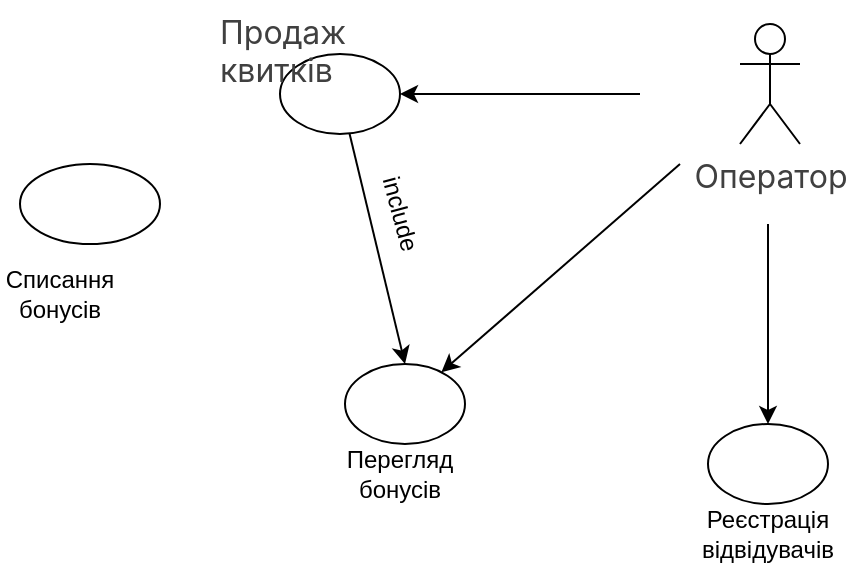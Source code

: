 <mxfile version="26.2.9">
  <diagram name="Страница — 1" id="f2EU9RHVg8o36uQRQkDq">
    <mxGraphModel dx="597" dy="301" grid="1" gridSize="10" guides="1" tooltips="1" connect="1" arrows="1" fold="1" page="1" pageScale="1" pageWidth="827" pageHeight="1169" math="0" shadow="0">
      <root>
        <mxCell id="0" />
        <mxCell id="1" parent="0" />
        <mxCell id="1vwnctDQKUdh7tnGA642-1" value="&lt;div style=&quot;text-align: left;&quot;&gt;&lt;font face=&quot;DeepSeek-CJK-patch, Inter, system-ui, -apple-system, BlinkMacSystemFont, Segoe UI, Roboto, Noto Sans, Ubuntu, Cantarell, Helvetica Neue, Oxygen, Open Sans, sans-serif&quot; color=&quot;#404040&quot;&gt;&lt;span style=&quot;font-size: 16.002px; text-wrap-mode: wrap;&quot;&gt;Оператор&lt;/span&gt;&lt;/font&gt;&lt;/div&gt;" style="shape=umlActor;verticalLabelPosition=bottom;verticalAlign=top;html=1;outlineConnect=0;" vertex="1" parent="1">
          <mxGeometry x="430" y="200" width="30" height="60" as="geometry" />
        </mxCell>
        <mxCell id="1vwnctDQKUdh7tnGA642-2" value="" style="ellipse;whiteSpace=wrap;html=1;" vertex="1" parent="1">
          <mxGeometry x="200" y="215" width="60" height="40" as="geometry" />
        </mxCell>
        <mxCell id="1vwnctDQKUdh7tnGA642-3" value="" style="ellipse;whiteSpace=wrap;html=1;" vertex="1" parent="1">
          <mxGeometry x="232.5" y="370" width="60" height="40" as="geometry" />
        </mxCell>
        <mxCell id="1vwnctDQKUdh7tnGA642-4" value="" style="ellipse;whiteSpace=wrap;html=1;" vertex="1" parent="1">
          <mxGeometry x="414" y="400" width="60" height="40" as="geometry" />
        </mxCell>
        <mxCell id="1vwnctDQKUdh7tnGA642-6" value="&lt;span style=&quot;color: rgb(64, 64, 64); font-family: DeepSeek-CJK-patch, Inter, system-ui, -apple-system, BlinkMacSystemFont, &amp;quot;Segoe UI&amp;quot;, Roboto, &amp;quot;Noto Sans&amp;quot;, Ubuntu, Cantarell, &amp;quot;Helvetica Neue&amp;quot;, Oxygen, &amp;quot;Open Sans&amp;quot;, sans-serif; font-size: 16.002px; font-style: normal; font-variant-ligatures: normal; font-variant-caps: normal; font-weight: 400; letter-spacing: normal; orphans: 2; text-align: left; text-indent: 0px; text-transform: none; widows: 2; word-spacing: 0px; -webkit-text-stroke-width: 0px; white-space: normal; text-decoration-thickness: initial; text-decoration-style: initial; text-decoration-color: initial; display: inline !important; float: none;&quot;&gt;Продаж квитків&lt;/span&gt;" style="text;whiteSpace=wrap;html=1;" vertex="1" parent="1">
          <mxGeometry x="167.5" y="188" width="125" height="40" as="geometry" />
        </mxCell>
        <mxCell id="1vwnctDQKUdh7tnGA642-10" value="" style="endArrow=classic;html=1;rounded=0;entryX=1;entryY=0.5;entryDx=0;entryDy=0;" edge="1" parent="1" target="1vwnctDQKUdh7tnGA642-2">
          <mxGeometry width="50" height="50" relative="1" as="geometry">
            <mxPoint x="380" y="235" as="sourcePoint" />
            <mxPoint x="280" y="230" as="targetPoint" />
          </mxGeometry>
        </mxCell>
        <mxCell id="1vwnctDQKUdh7tnGA642-11" value="" style="endArrow=classic;html=1;rounded=0;" edge="1" parent="1" target="1vwnctDQKUdh7tnGA642-3">
          <mxGeometry width="50" height="50" relative="1" as="geometry">
            <mxPoint x="400" y="270" as="sourcePoint" />
            <mxPoint x="270" y="410" as="targetPoint" />
          </mxGeometry>
        </mxCell>
        <mxCell id="1vwnctDQKUdh7tnGA642-12" value="Перегляд бонусів" style="text;html=1;align=center;verticalAlign=middle;whiteSpace=wrap;rounded=0;" vertex="1" parent="1">
          <mxGeometry x="230" y="410" width="60" height="30" as="geometry" />
        </mxCell>
        <mxCell id="1vwnctDQKUdh7tnGA642-14" value="" style="endArrow=classic;html=1;rounded=0;entryX=0.5;entryY=0;entryDx=0;entryDy=0;" edge="1" parent="1" target="1vwnctDQKUdh7tnGA642-4">
          <mxGeometry width="50" height="50" relative="1" as="geometry">
            <mxPoint x="444" y="300" as="sourcePoint" />
            <mxPoint x="550" y="350" as="targetPoint" />
          </mxGeometry>
        </mxCell>
        <mxCell id="1vwnctDQKUdh7tnGA642-15" value="Реєстрація відвідувачів" style="text;html=1;align=center;verticalAlign=middle;whiteSpace=wrap;rounded=0;" vertex="1" parent="1">
          <mxGeometry x="414" y="440" width="60" height="30" as="geometry" />
        </mxCell>
        <mxCell id="1vwnctDQKUdh7tnGA642-16" value="" style="endArrow=classic;html=1;rounded=0;entryX=0.5;entryY=0;entryDx=0;entryDy=0;" edge="1" parent="1" source="1vwnctDQKUdh7tnGA642-2" target="1vwnctDQKUdh7tnGA642-3">
          <mxGeometry width="50" height="50" relative="1" as="geometry">
            <mxPoint x="430" y="370" as="sourcePoint" />
            <mxPoint x="480" y="320" as="targetPoint" />
          </mxGeometry>
        </mxCell>
        <mxCell id="1vwnctDQKUdh7tnGA642-18" value="include" style="text;html=1;align=center;verticalAlign=middle;whiteSpace=wrap;rounded=0;rotation=75;" vertex="1" parent="1">
          <mxGeometry x="230" y="280" width="60" height="30" as="geometry" />
        </mxCell>
        <mxCell id="1vwnctDQKUdh7tnGA642-19" value="" style="ellipse;whiteSpace=wrap;html=1;" vertex="1" parent="1">
          <mxGeometry x="70" y="270" width="70" height="40" as="geometry" />
        </mxCell>
        <mxCell id="1vwnctDQKUdh7tnGA642-20" value="Списання бонусів" style="text;html=1;align=center;verticalAlign=middle;whiteSpace=wrap;rounded=0;" vertex="1" parent="1">
          <mxGeometry x="60" y="320" width="60" height="30" as="geometry" />
        </mxCell>
      </root>
    </mxGraphModel>
  </diagram>
</mxfile>
